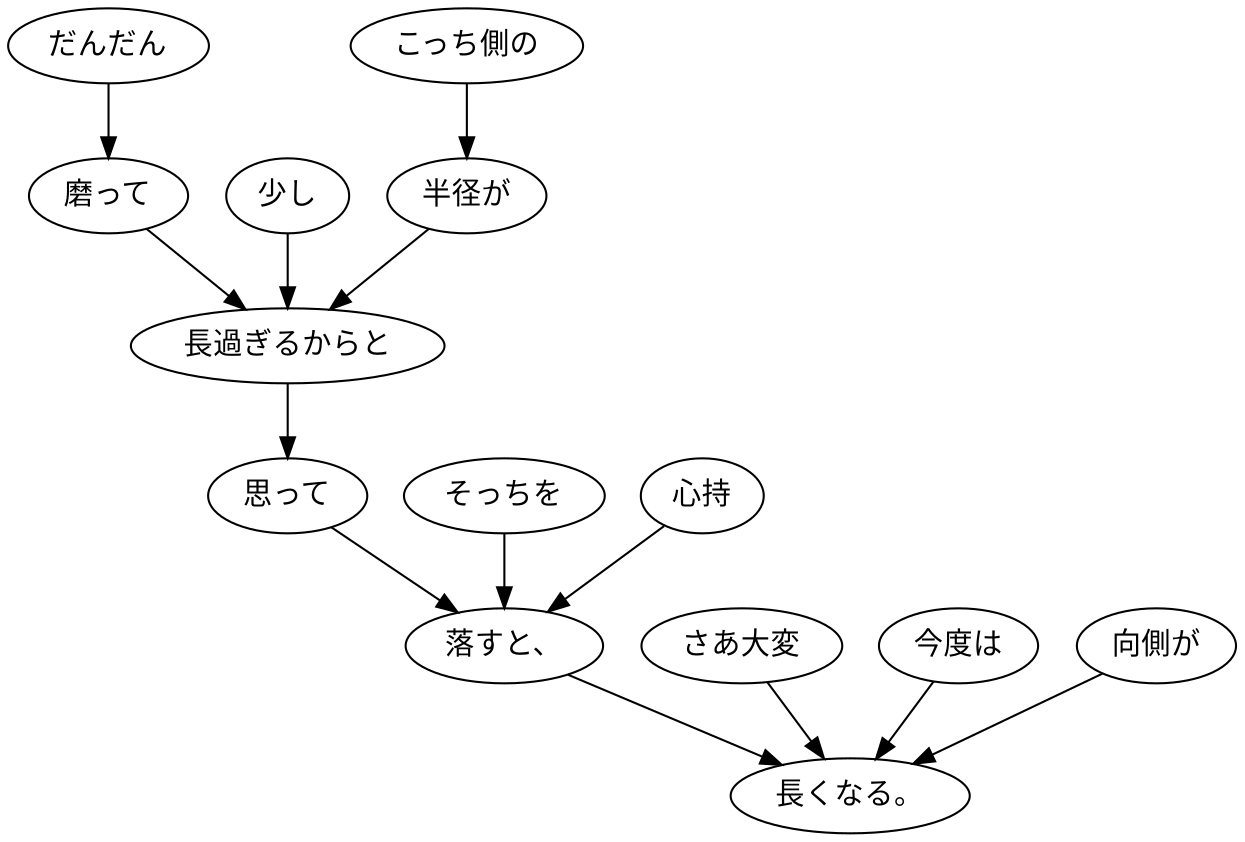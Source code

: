 digraph graph3559 {
	node0 [label="だんだん"];
	node1 [label="磨って"];
	node2 [label="少し"];
	node3 [label="こっち側の"];
	node4 [label="半径が"];
	node5 [label="長過ぎるからと"];
	node6 [label="思って"];
	node7 [label="そっちを"];
	node8 [label="心持"];
	node9 [label="落すと、"];
	node10 [label="さあ大変"];
	node11 [label="今度は"];
	node12 [label="向側が"];
	node13 [label="長くなる。"];
	node0 -> node1;
	node1 -> node5;
	node2 -> node5;
	node3 -> node4;
	node4 -> node5;
	node5 -> node6;
	node6 -> node9;
	node7 -> node9;
	node8 -> node9;
	node9 -> node13;
	node10 -> node13;
	node11 -> node13;
	node12 -> node13;
}
